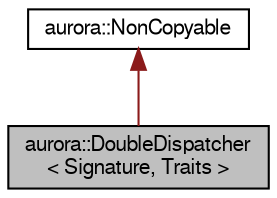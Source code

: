 digraph "aurora::DoubleDispatcher&lt; Signature, Traits &gt;"
{
  bgcolor="transparent";
  edge [fontname="FreeSans",fontsize="10",labelfontname="FreeSans",labelfontsize="10"];
  node [fontname="FreeSans",fontsize="10",shape=record];
  Node1 [label="aurora::DoubleDispatcher\l\< Signature, Traits \>",height=0.2,width=0.4,color="black", fillcolor="grey75", style="filled", fontcolor="black"];
  Node2 -> Node1 [dir="back",color="firebrick4",fontsize="10",style="solid",fontname="FreeSans"];
  Node2 [label="aurora::NonCopyable",height=0.2,width=0.4,color="black",URL="$classaurora_1_1_non_copyable.html",tooltip="Non-copyable base class. "];
}
